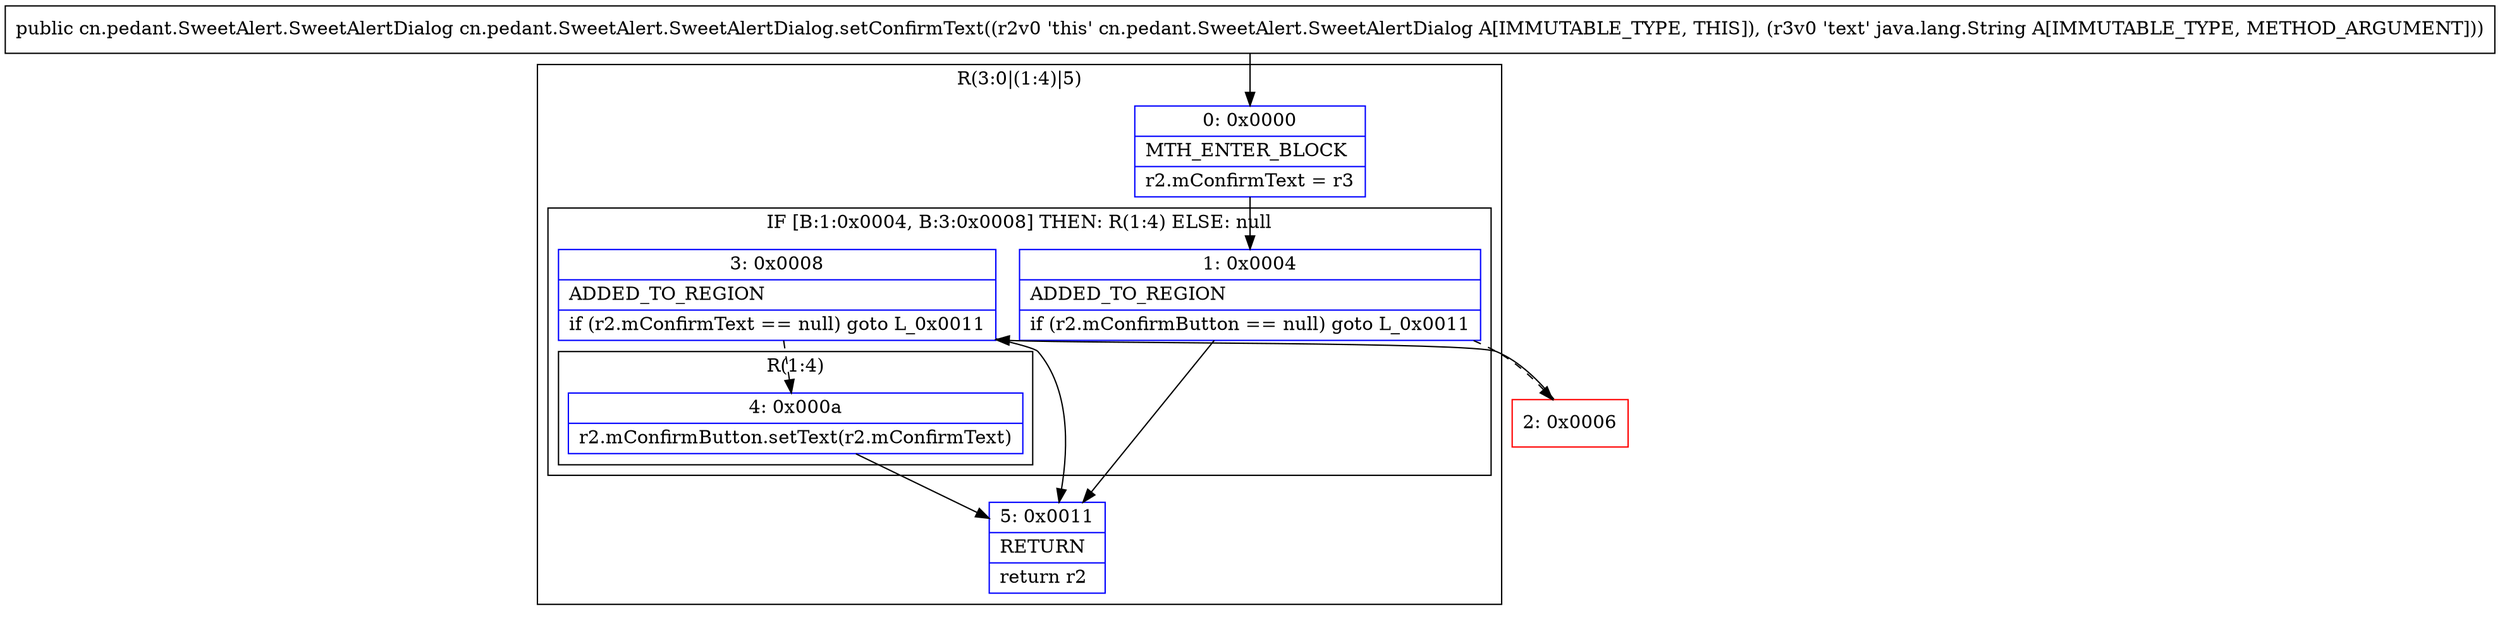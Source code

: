 digraph "CFG forcn.pedant.SweetAlert.SweetAlertDialog.setConfirmText(Ljava\/lang\/String;)Lcn\/pedant\/SweetAlert\/SweetAlertDialog;" {
subgraph cluster_Region_1937962564 {
label = "R(3:0|(1:4)|5)";
node [shape=record,color=blue];
Node_0 [shape=record,label="{0\:\ 0x0000|MTH_ENTER_BLOCK\l|r2.mConfirmText = r3\l}"];
subgraph cluster_IfRegion_820059775 {
label = "IF [B:1:0x0004, B:3:0x0008] THEN: R(1:4) ELSE: null";
node [shape=record,color=blue];
Node_1 [shape=record,label="{1\:\ 0x0004|ADDED_TO_REGION\l|if (r2.mConfirmButton == null) goto L_0x0011\l}"];
Node_3 [shape=record,label="{3\:\ 0x0008|ADDED_TO_REGION\l|if (r2.mConfirmText == null) goto L_0x0011\l}"];
subgraph cluster_Region_1467585196 {
label = "R(1:4)";
node [shape=record,color=blue];
Node_4 [shape=record,label="{4\:\ 0x000a|r2.mConfirmButton.setText(r2.mConfirmText)\l}"];
}
}
Node_5 [shape=record,label="{5\:\ 0x0011|RETURN\l|return r2\l}"];
}
Node_2 [shape=record,color=red,label="{2\:\ 0x0006}"];
MethodNode[shape=record,label="{public cn.pedant.SweetAlert.SweetAlertDialog cn.pedant.SweetAlert.SweetAlertDialog.setConfirmText((r2v0 'this' cn.pedant.SweetAlert.SweetAlertDialog A[IMMUTABLE_TYPE, THIS]), (r3v0 'text' java.lang.String A[IMMUTABLE_TYPE, METHOD_ARGUMENT])) }"];
MethodNode -> Node_0;
Node_0 -> Node_1;
Node_1 -> Node_2[style=dashed];
Node_1 -> Node_5;
Node_3 -> Node_4[style=dashed];
Node_3 -> Node_5;
Node_4 -> Node_5;
Node_2 -> Node_3;
}

